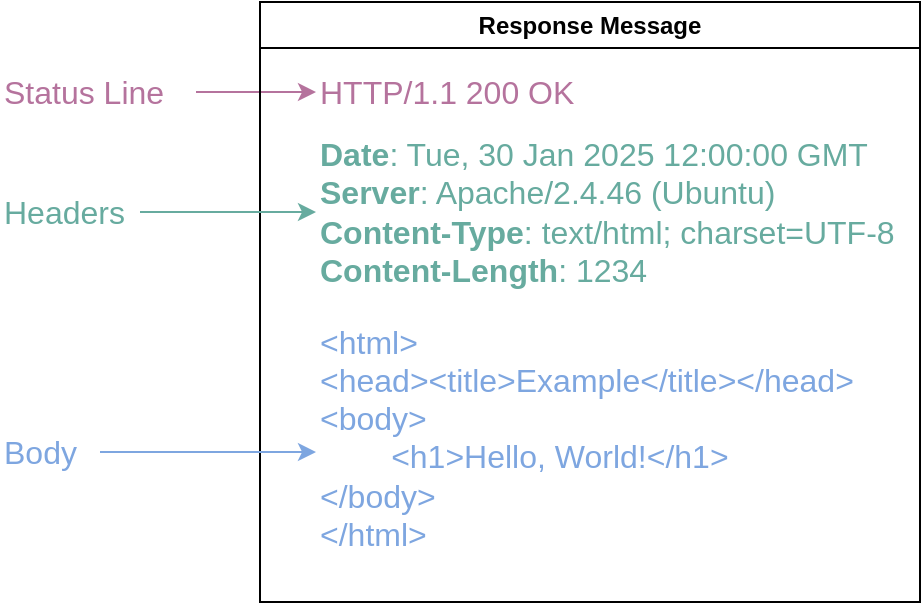 <mxfile version="26.0.9">
  <diagram name="Page-1" id="bP7QOVqqB6LoUAiwYSG2">
    <mxGraphModel dx="1111" dy="702" grid="1" gridSize="10" guides="1" tooltips="1" connect="1" arrows="1" fold="1" page="1" pageScale="1" pageWidth="850" pageHeight="1100" math="0" shadow="0">
      <root>
        <mxCell id="0" />
        <mxCell id="1" parent="0" />
        <mxCell id="XgJeZKAawIUONZ9z8ICG-15" value="" style="edgeStyle=orthogonalEdgeStyle;rounded=0;orthogonalLoop=1;jettySize=auto;html=1;entryX=0;entryY=0.5;entryDx=0;entryDy=0;fontColor=#B5739D;strokeColor=#B5739D;" parent="1" source="XgJeZKAawIUONZ9z8ICG-16" target="XgJeZKAawIUONZ9z8ICG-20" edge="1">
          <mxGeometry relative="1" as="geometry">
            <mxPoint x="217" y="89" as="targetPoint" />
          </mxGeometry>
        </mxCell>
        <mxCell id="XgJeZKAawIUONZ9z8ICG-16" value="&lt;font style=&quot;font-size: 16px; color: rgb(181, 115, 157);&quot;&gt;Status Line&lt;/font&gt;" style="text;html=1;align=left;verticalAlign=middle;whiteSpace=wrap;rounded=0;container=0;" parent="1" vertex="1">
          <mxGeometry x="40" y="70" width="98" height="30" as="geometry" />
        </mxCell>
        <mxCell id="XgJeZKAawIUONZ9z8ICG-19" value="Response Message" style="swimlane;whiteSpace=wrap;html=1;container=0;" parent="1" vertex="1">
          <mxGeometry x="170" y="40" width="330" height="300" as="geometry">
            <mxRectangle x="150" y="90" width="190" height="30" as="alternateBounds" />
          </mxGeometry>
        </mxCell>
        <mxCell id="XgJeZKAawIUONZ9z8ICG-21" value="&lt;font style=&quot;color: rgb(103, 171, 159); font-size: 16px;&quot;&gt;&lt;b&gt;Date&lt;/b&gt;: Tue, 30 Jan 2025 12:00:00 GMT&amp;nbsp;&lt;/font&gt;&lt;div&gt;&lt;font style=&quot;color: rgb(103, 171, 159); font-size: 16px;&quot;&gt;&lt;b&gt;Server&lt;/b&gt;: Apache/2.4.46 (Ubuntu)&amp;nbsp;&lt;/font&gt;&lt;/div&gt;&lt;div&gt;&lt;font style=&quot;color: rgb(103, 171, 159); font-size: 16px;&quot;&gt;&lt;b&gt;Content-Type&lt;/b&gt;: text/html; charset=UTF-8&amp;nbsp;&lt;/font&gt;&lt;/div&gt;&lt;div&gt;&lt;font style=&quot;color: rgb(103, 171, 159); font-size: 16px;&quot;&gt;&lt;b&gt;Content-Length&lt;/b&gt;: 1234&lt;br&gt;&lt;/font&gt;&lt;/div&gt;" style="text;html=1;align=left;verticalAlign=middle;whiteSpace=wrap;rounded=0;container=0;" parent="XgJeZKAawIUONZ9z8ICG-19" vertex="1">
          <mxGeometry x="28" y="50" width="302" height="110" as="geometry" />
        </mxCell>
        <mxCell id="XgJeZKAawIUONZ9z8ICG-20" value="&lt;font style=&quot;font-size: 16px; color: rgb(181, 115, 157);&quot;&gt;HTTP/1.1 200 OK&lt;/font&gt;" style="text;html=1;align=left;verticalAlign=middle;whiteSpace=wrap;rounded=0;labelPosition=center;verticalLabelPosition=middle;container=0;" parent="1" vertex="1">
          <mxGeometry x="198" y="62.5" width="194" height="45" as="geometry" />
        </mxCell>
        <mxCell id="fL6SvUwrFV5KyUuBMJEQ-7" value="" style="group" vertex="1" connectable="0" parent="1">
          <mxGeometry x="40" y="200" width="460" height="130" as="geometry" />
        </mxCell>
        <mxCell id="XgJeZKAawIUONZ9z8ICG-22" value="&lt;font style=&quot;font-size: 16px; color: rgb(126, 166, 224);&quot;&gt;&lt;span class=&quot;hljs-tag&quot;&gt;&amp;lt;&lt;span class=&quot;hljs-name&quot;&gt;html&lt;/span&gt;&amp;gt;&lt;/span&gt;&lt;br&gt;&lt;span class=&quot;hljs-tag&quot;&gt;&amp;lt;&lt;span class=&quot;hljs-name&quot;&gt;head&lt;/span&gt;&amp;gt;&lt;/span&gt;&lt;span class=&quot;hljs-tag&quot;&gt;&amp;lt;&lt;span class=&quot;hljs-name&quot;&gt;title&lt;/span&gt;&amp;gt;&lt;/span&gt;Example&lt;span class=&quot;hljs-tag&quot;&gt;&amp;lt;/&lt;span class=&quot;hljs-name&quot;&gt;title&lt;/span&gt;&amp;gt;&lt;/span&gt;&lt;span class=&quot;hljs-tag&quot;&gt;&amp;lt;/&lt;span class=&quot;hljs-name&quot;&gt;head&lt;/span&gt;&amp;gt;&lt;/span&gt;&lt;br&gt;  &lt;span class=&quot;hljs-tag&quot;&gt;&amp;lt;&lt;span class=&quot;hljs-name&quot;&gt;body&lt;/span&gt;&amp;gt;&lt;/span&gt;&lt;br&gt;    &lt;span class=&quot;hljs-tag&quot;&gt;&lt;span style=&quot;white-space: pre;&quot;&gt;&#x9;&lt;/span&gt;&amp;lt;&lt;span class=&quot;hljs-name&quot;&gt;h1&lt;/span&gt;&amp;gt;&lt;/span&gt;Hello, World!&lt;span class=&quot;hljs-tag&quot;&gt;&amp;lt;/&lt;span class=&quot;hljs-name&quot;&gt;h1&lt;/span&gt;&amp;gt;&lt;/span&gt;&lt;br&gt;  &lt;span class=&quot;hljs-tag&quot;&gt;&amp;lt;/&lt;span class=&quot;hljs-name&quot;&gt;body&lt;/span&gt;&amp;gt;&lt;/span&gt;&lt;br&gt;&lt;span class=&quot;hljs-tag&quot;&gt;&amp;lt;/&lt;span class=&quot;hljs-name&quot;&gt;html&lt;/span&gt;&amp;gt;&lt;/span&gt;&lt;/font&gt;&lt;div&gt;&lt;br&gt;&lt;/div&gt;" style="text;html=1;align=left;verticalAlign=middle;whiteSpace=wrap;rounded=0;labelPosition=center;verticalLabelPosition=middle;container=0;" parent="fL6SvUwrFV5KyUuBMJEQ-7" vertex="1">
          <mxGeometry x="158" width="302" height="130" as="geometry" />
        </mxCell>
        <mxCell id="fL6SvUwrFV5KyUuBMJEQ-4" value="" style="group" vertex="1" connectable="0" parent="fL6SvUwrFV5KyUuBMJEQ-7">
          <mxGeometry y="50" width="50" height="30" as="geometry" />
        </mxCell>
        <mxCell id="XgJeZKAawIUONZ9z8ICG-23" value="&lt;font style=&quot;font-size: 16px; color: rgb(126, 166, 224);&quot;&gt;Body&lt;/font&gt;" style="text;html=1;align=left;verticalAlign=middle;whiteSpace=wrap;rounded=0;container=0;" parent="fL6SvUwrFV5KyUuBMJEQ-4" vertex="1">
          <mxGeometry width="50" height="30" as="geometry" />
        </mxCell>
        <mxCell id="XgJeZKAawIUONZ9z8ICG-24" style="edgeStyle=orthogonalEdgeStyle;rounded=0;orthogonalLoop=1;jettySize=auto;html=1;entryX=0;entryY=0.5;entryDx=0;entryDy=0;fontColor=#7EA6E0;strokeColor=#7EA6E0;" parent="fL6SvUwrFV5KyUuBMJEQ-7" source="XgJeZKAawIUONZ9z8ICG-23" target="XgJeZKAawIUONZ9z8ICG-22" edge="1">
          <mxGeometry relative="1" as="geometry" />
        </mxCell>
        <mxCell id="XgJeZKAawIUONZ9z8ICG-18" value="&lt;font style=&quot;font-size: 16px; color: rgb(103, 171, 159);&quot;&gt;Headers&lt;/font&gt;" style="text;html=1;align=left;verticalAlign=middle;whiteSpace=wrap;rounded=0;container=0;" parent="1" vertex="1">
          <mxGeometry x="40" y="130" width="70" height="30" as="geometry" />
        </mxCell>
        <mxCell id="XgJeZKAawIUONZ9z8ICG-17" value="" style="edgeStyle=orthogonalEdgeStyle;rounded=0;orthogonalLoop=1;jettySize=auto;html=1;strokeColor=#67AB9F;entryX=0;entryY=0.5;entryDx=0;entryDy=0;" parent="1" source="XgJeZKAawIUONZ9z8ICG-18" target="XgJeZKAawIUONZ9z8ICG-21" edge="1">
          <mxGeometry relative="1" as="geometry">
            <mxPoint x="200" y="145" as="targetPoint" />
          </mxGeometry>
        </mxCell>
      </root>
    </mxGraphModel>
  </diagram>
</mxfile>
